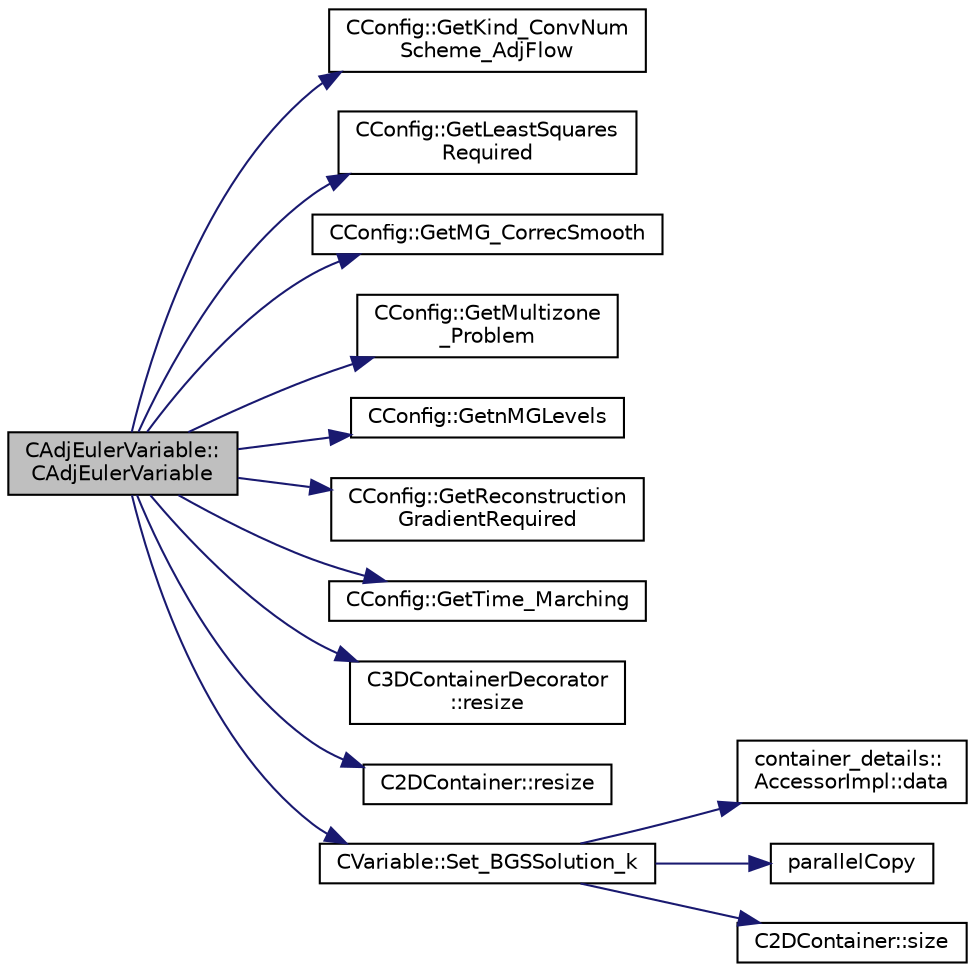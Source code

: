 digraph "CAdjEulerVariable::CAdjEulerVariable"
{
 // LATEX_PDF_SIZE
  edge [fontname="Helvetica",fontsize="10",labelfontname="Helvetica",labelfontsize="10"];
  node [fontname="Helvetica",fontsize="10",shape=record];
  rankdir="LR";
  Node1 [label="CAdjEulerVariable::\lCAdjEulerVariable",height=0.2,width=0.4,color="black", fillcolor="grey75", style="filled", fontcolor="black",tooltip="Constructor of the class."];
  Node1 -> Node2 [color="midnightblue",fontsize="10",style="solid",fontname="Helvetica"];
  Node2 [label="CConfig::GetKind_ConvNum\lScheme_AdjFlow",height=0.2,width=0.4,color="black", fillcolor="white", style="filled",URL="$classCConfig.html#a517bab7766806bd83af8092c3b1c6d98",tooltip="Get the kind of convective numerical scheme for the adjoint flow equations (centered or upwind)."];
  Node1 -> Node3 [color="midnightblue",fontsize="10",style="solid",fontname="Helvetica"];
  Node3 [label="CConfig::GetLeastSquares\lRequired",height=0.2,width=0.4,color="black", fillcolor="white", style="filled",URL="$classCConfig.html#a331e1d20385c17b59007f27f7c41ceab",tooltip="Get flag for whether a least-squares gradient method is being applied."];
  Node1 -> Node4 [color="midnightblue",fontsize="10",style="solid",fontname="Helvetica"];
  Node4 [label="CConfig::GetMG_CorrecSmooth",height=0.2,width=0.4,color="black", fillcolor="white", style="filled",URL="$classCConfig.html#a14fdc00477b0b4a4268785c9c5374be1",tooltip="Get the number of implicit Jacobi smoothings of the correction in a multigrid strategy."];
  Node1 -> Node5 [color="midnightblue",fontsize="10",style="solid",fontname="Helvetica"];
  Node5 [label="CConfig::GetMultizone\l_Problem",height=0.2,width=0.4,color="black", fillcolor="white", style="filled",URL="$classCConfig.html#abafdda03255a7f71a9701ded02f6d231",tooltip="Get whether the simulation we are running is a multizone simulation."];
  Node1 -> Node6 [color="midnightblue",fontsize="10",style="solid",fontname="Helvetica"];
  Node6 [label="CConfig::GetnMGLevels",height=0.2,width=0.4,color="black", fillcolor="white", style="filled",URL="$classCConfig.html#a15a61a6f9a1d415c3509018f4916c5c1",tooltip="Get the number of multigrid levels."];
  Node1 -> Node7 [color="midnightblue",fontsize="10",style="solid",fontname="Helvetica"];
  Node7 [label="CConfig::GetReconstruction\lGradientRequired",height=0.2,width=0.4,color="black", fillcolor="white", style="filled",URL="$classCConfig.html#a350466e9cc76639fb07c59ac43288bb8",tooltip="Get flag for whether a second gradient calculation is required for upwind reconstruction alone."];
  Node1 -> Node8 [color="midnightblue",fontsize="10",style="solid",fontname="Helvetica"];
  Node8 [label="CConfig::GetTime_Marching",height=0.2,width=0.4,color="black", fillcolor="white", style="filled",URL="$classCConfig.html#ac47e04d76ce865893a94dcedd3c9b6a5",tooltip="Provides information about the time integration, and change the write in the output files information..."];
  Node1 -> Node9 [color="midnightblue",fontsize="10",style="solid",fontname="Helvetica"];
  Node9 [label="C3DContainerDecorator\l::resize",height=0.2,width=0.4,color="black", fillcolor="white", style="filled",URL="$classC3DContainerDecorator.html#a8c74bf28bf8d6882e14635fecb0d5e82",tooltip=" "];
  Node1 -> Node10 [color="midnightblue",fontsize="10",style="solid",fontname="Helvetica"];
  Node10 [label="C2DContainer::resize",height=0.2,width=0.4,color="black", fillcolor="white", style="filled",URL="$classC2DContainer.html#adefb48b593f76aa322e228fea8f76127",tooltip="Request a change of size."];
  Node1 -> Node11 [color="midnightblue",fontsize="10",style="solid",fontname="Helvetica"];
  Node11 [label="CVariable::Set_BGSSolution_k",height=0.2,width=0.4,color="black", fillcolor="white", style="filled",URL="$classCVariable.html#aa47456564bac33106a460be201d4c843",tooltip="Set the value of the solution in the previous BGS subiteration."];
  Node11 -> Node12 [color="midnightblue",fontsize="10",style="solid",fontname="Helvetica"];
  Node12 [label="container_details::\lAccessorImpl::data",height=0.2,width=0.4,color="black", fillcolor="white", style="filled",URL="$classcontainer__details_1_1AccessorImpl.html#a5b5318f7212e57c13e464c398f74b3d5",tooltip=" "];
  Node11 -> Node13 [color="midnightblue",fontsize="10",style="solid",fontname="Helvetica"];
  Node13 [label="parallelCopy",height=0.2,width=0.4,color="black", fillcolor="white", style="filled",URL="$omp__structure_8hpp.html#a3af8b37ed645164f4c3441fa75e5fa76",tooltip="Copy data from one array-like object to another in parallel."];
  Node11 -> Node14 [color="midnightblue",fontsize="10",style="solid",fontname="Helvetica"];
  Node14 [label="C2DContainer::size",height=0.2,width=0.4,color="black", fillcolor="white", style="filled",URL="$classC2DContainer.html#a8278113dbcf54123f9852e7e44583759",tooltip=" "];
}
